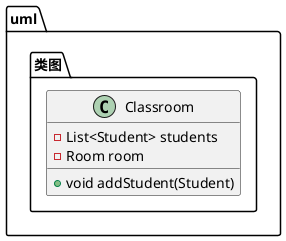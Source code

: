 @startuml
class uml.类图.Classroom {
- List<Student> students
- Room room
+ void addStudent(Student)
}


@enduml